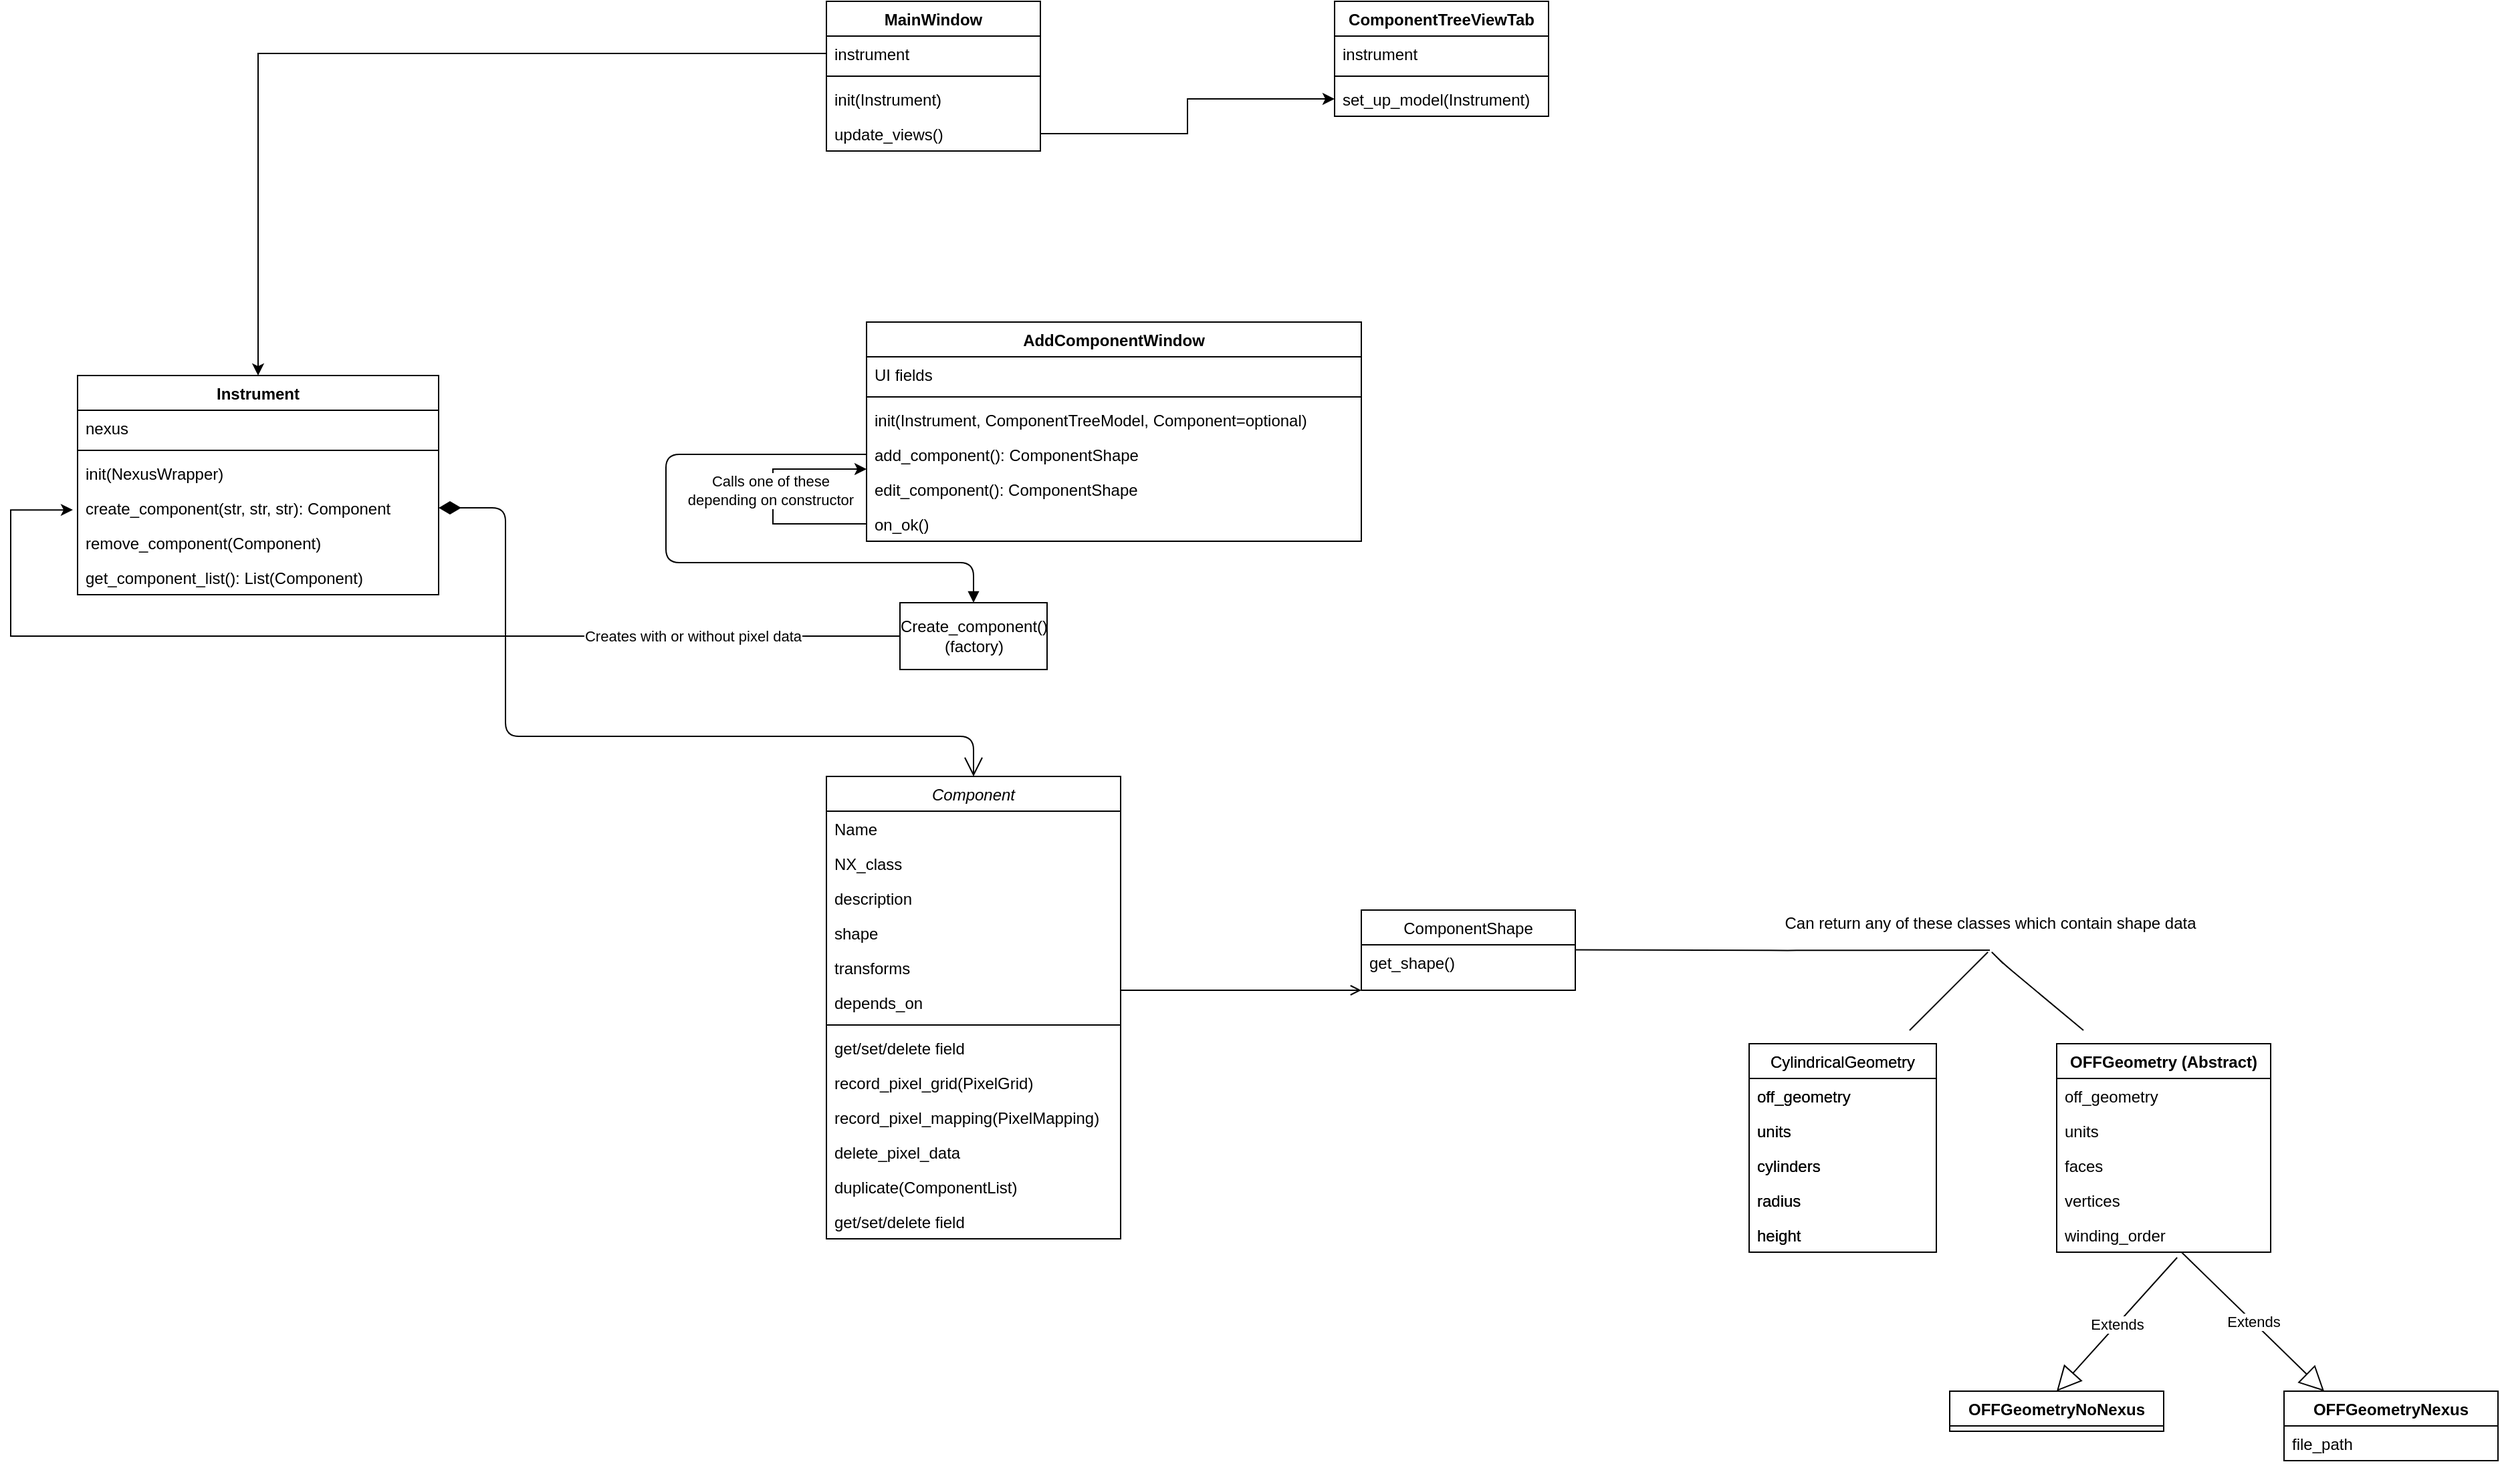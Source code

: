 <mxfile version="12.9.13" type="github">
  <diagram id="C5RBs43oDa-KdzZeNtuy" name="Page-1">
    <mxGraphModel dx="2298" dy="1978" grid="1" gridSize="10" guides="1" tooltips="1" connect="1" arrows="1" fold="1" page="1" pageScale="1" pageWidth="827" pageHeight="1169" math="0" shadow="0">
      <root>
        <mxCell id="WIyWlLk6GJQsqaUBKTNV-0" />
        <mxCell id="WIyWlLk6GJQsqaUBKTNV-1" parent="WIyWlLk6GJQsqaUBKTNV-0" />
        <mxCell id="zkfFHV4jXpPFQw0GAbJ--26" value="" style="endArrow=open;shadow=0;strokeWidth=1;strokeColor=#000000;rounded=0;endFill=1;edgeStyle=elbowEdgeStyle;elbow=vertical;" parent="WIyWlLk6GJQsqaUBKTNV-1" source="zkfFHV4jXpPFQw0GAbJ--0" target="zkfFHV4jXpPFQw0GAbJ--17" edge="1">
          <mxGeometry x="0.5" y="41" relative="1" as="geometry">
            <mxPoint x="380" y="192" as="sourcePoint" />
            <mxPoint x="540" y="192" as="targetPoint" />
            <mxPoint x="-40" y="32" as="offset" />
            <Array as="points">
              <mxPoint x="400" y="240" />
            </Array>
          </mxGeometry>
        </mxCell>
        <mxCell id="DUrNOkOLL8GZBjthzsFv-48" style="edgeStyle=orthogonalEdgeStyle;rounded=0;orthogonalLoop=1;jettySize=auto;html=1;entryX=-0.013;entryY=0.56;entryDx=0;entryDy=0;entryPerimeter=0;" edge="1" parent="WIyWlLk6GJQsqaUBKTNV-1" source="N5AuJJnAV4p9VSYSqfe--3" target="DUrNOkOLL8GZBjthzsFv-47">
          <mxGeometry relative="1" as="geometry">
            <mxPoint x="-410" y="-70" as="targetPoint" />
            <Array as="points">
              <mxPoint x="-420" y="25" />
              <mxPoint x="-420" y="-69" />
            </Array>
          </mxGeometry>
        </mxCell>
        <mxCell id="DUrNOkOLL8GZBjthzsFv-49" value="Creates with or without pixel data" style="edgeLabel;html=1;align=center;verticalAlign=middle;resizable=0;points=[];" vertex="1" connectable="0" parent="DUrNOkOLL8GZBjthzsFv-48">
          <mxGeometry x="-0.642" y="3" relative="1" as="geometry">
            <mxPoint x="-11" y="-3.03" as="offset" />
          </mxGeometry>
        </mxCell>
        <mxCell id="N5AuJJnAV4p9VSYSqfe--3" value="&lt;div&gt;Create_component()&lt;/div&gt;&lt;div&gt;(factory)&lt;br&gt;&lt;/div&gt;" style="html=1;" parent="WIyWlLk6GJQsqaUBKTNV-1" vertex="1">
          <mxGeometry x="245" width="110" height="50" as="geometry" />
        </mxCell>
        <mxCell id="N5AuJJnAV4p9VSYSqfe--9" value="" style="endArrow=open;html=1;endSize=12;startArrow=diamondThin;startSize=14;startFill=1;edgeStyle=orthogonalEdgeStyle;align=left;verticalAlign=bottom;" parent="WIyWlLk6GJQsqaUBKTNV-1" source="DUrNOkOLL8GZBjthzsFv-47" target="zkfFHV4jXpPFQw0GAbJ--0" edge="1">
          <mxGeometry x="-1" y="3" relative="1" as="geometry">
            <mxPoint x="-50" y="70" as="sourcePoint" />
            <mxPoint x="490" y="510" as="targetPoint" />
            <Array as="points">
              <mxPoint x="-50" y="-71" />
              <mxPoint x="-50" y="100" />
              <mxPoint x="300" y="100" />
            </Array>
          </mxGeometry>
        </mxCell>
        <mxCell id="N5AuJJnAV4p9VSYSqfe--11" value="AddComponentWindow" style="swimlane;fontStyle=1;align=center;verticalAlign=top;childLayout=stackLayout;horizontal=1;startSize=26;horizontalStack=0;resizeParent=1;resizeParentMax=0;resizeLast=0;collapsible=1;marginBottom=0;" parent="WIyWlLk6GJQsqaUBKTNV-1" vertex="1">
          <mxGeometry x="220" y="-210" width="370" height="164" as="geometry" />
        </mxCell>
        <mxCell id="N5AuJJnAV4p9VSYSqfe--12" value="UI fields" style="text;strokeColor=none;fillColor=none;align=left;verticalAlign=top;spacingLeft=4;spacingRight=4;overflow=hidden;rotatable=0;points=[[0,0.5],[1,0.5]];portConstraint=eastwest;" parent="N5AuJJnAV4p9VSYSqfe--11" vertex="1">
          <mxGeometry y="26" width="370" height="26" as="geometry" />
        </mxCell>
        <mxCell id="N5AuJJnAV4p9VSYSqfe--13" value="" style="line;strokeWidth=1;fillColor=none;align=left;verticalAlign=middle;spacingTop=-1;spacingLeft=3;spacingRight=3;rotatable=0;labelPosition=right;points=[];portConstraint=eastwest;" parent="N5AuJJnAV4p9VSYSqfe--11" vertex="1">
          <mxGeometry y="52" width="370" height="8" as="geometry" />
        </mxCell>
        <mxCell id="N5AuJJnAV4p9VSYSqfe--16" value="init(Instrument, ComponentTreeModel, Component=optional)" style="text;strokeColor=none;fillColor=none;align=left;verticalAlign=top;spacingLeft=4;spacingRight=4;overflow=hidden;rotatable=0;points=[[0,0.5],[1,0.5]];portConstraint=eastwest;" parent="N5AuJJnAV4p9VSYSqfe--11" vertex="1">
          <mxGeometry y="60" width="370" height="26" as="geometry" />
        </mxCell>
        <mxCell id="N5AuJJnAV4p9VSYSqfe--14" value="add_component(): ComponentShape" style="text;strokeColor=none;fillColor=none;align=left;verticalAlign=top;spacingLeft=4;spacingRight=4;overflow=hidden;rotatable=0;points=[[0,0.5],[1,0.5]];portConstraint=eastwest;" parent="N5AuJJnAV4p9VSYSqfe--11" vertex="1">
          <mxGeometry y="86" width="370" height="26" as="geometry" />
        </mxCell>
        <mxCell id="N5AuJJnAV4p9VSYSqfe--15" value="edit_component(): ComponentShape" style="text;strokeColor=none;fillColor=none;align=left;verticalAlign=top;spacingLeft=4;spacingRight=4;overflow=hidden;rotatable=0;points=[[0,0.5],[1,0.5]];portConstraint=eastwest;" parent="N5AuJJnAV4p9VSYSqfe--11" vertex="1">
          <mxGeometry y="112" width="370" height="26" as="geometry" />
        </mxCell>
        <mxCell id="N5AuJJnAV4p9VSYSqfe--17" value="on_ok()" style="text;strokeColor=none;fillColor=none;align=left;verticalAlign=top;spacingLeft=4;spacingRight=4;overflow=hidden;rotatable=0;points=[[0,0.5],[1,0.5]];portConstraint=eastwest;" parent="N5AuJJnAV4p9VSYSqfe--11" vertex="1">
          <mxGeometry y="138" width="370" height="26" as="geometry" />
        </mxCell>
        <mxCell id="N5AuJJnAV4p9VSYSqfe--23" style="edgeStyle=orthogonalEdgeStyle;rounded=0;orthogonalLoop=1;jettySize=auto;html=1;exitX=0;exitY=0.5;exitDx=0;exitDy=0;entryX=0;entryY=0.923;entryDx=0;entryDy=0;entryPerimeter=0;" parent="N5AuJJnAV4p9VSYSqfe--11" source="N5AuJJnAV4p9VSYSqfe--17" target="N5AuJJnAV4p9VSYSqfe--14" edge="1">
          <mxGeometry relative="1" as="geometry">
            <mxPoint x="-10" y="110" as="targetPoint" />
            <Array as="points">
              <mxPoint y="151" />
              <mxPoint x="-70" y="151" />
              <mxPoint x="-70" y="110" />
            </Array>
          </mxGeometry>
        </mxCell>
        <mxCell id="N5AuJJnAV4p9VSYSqfe--25" value="&lt;div&gt;Calls one of these&lt;/div&gt;&lt;div&gt; depending on constructor&lt;/div&gt;" style="edgeLabel;html=1;align=center;verticalAlign=middle;resizable=0;points=[];" parent="N5AuJJnAV4p9VSYSqfe--23" vertex="1" connectable="0">
          <mxGeometry x="0.052" y="2" relative="1" as="geometry">
            <mxPoint as="offset" />
          </mxGeometry>
        </mxCell>
        <mxCell id="N5AuJJnAV4p9VSYSqfe--22" value="" style="html=1;verticalAlign=bottom;endArrow=block;exitX=0;exitY=0.5;exitDx=0;exitDy=0;entryX=0.5;entryY=0;entryDx=0;entryDy=0;" parent="WIyWlLk6GJQsqaUBKTNV-1" source="N5AuJJnAV4p9VSYSqfe--14" target="N5AuJJnAV4p9VSYSqfe--3" edge="1">
          <mxGeometry x="-0.144" y="-92" width="80" relative="1" as="geometry">
            <mxPoint x="70" y="-128.2" as="sourcePoint" />
            <mxPoint x="-40" y="-120" as="targetPoint" />
            <Array as="points">
              <mxPoint x="70" y="-111" />
              <mxPoint x="70" y="-30" />
              <mxPoint x="300" y="-30" />
            </Array>
            <mxPoint as="offset" />
          </mxGeometry>
        </mxCell>
        <mxCell id="zkfFHV4jXpPFQw0GAbJ--17" value="ComponentShape" style="swimlane;fontStyle=0;align=center;verticalAlign=top;childLayout=stackLayout;horizontal=1;startSize=26;horizontalStack=0;resizeParent=1;resizeLast=0;collapsible=1;marginBottom=0;rounded=0;shadow=0;strokeWidth=1;" parent="WIyWlLk6GJQsqaUBKTNV-1" vertex="1">
          <mxGeometry x="590" y="230" width="160" height="60" as="geometry">
            <mxRectangle x="550" y="140" width="160" height="26" as="alternateBounds" />
          </mxGeometry>
        </mxCell>
        <mxCell id="zkfFHV4jXpPFQw0GAbJ--24" value="get_shape()" style="text;align=left;verticalAlign=top;spacingLeft=4;spacingRight=4;overflow=hidden;rotatable=0;points=[[0,0.5],[1,0.5]];portConstraint=eastwest;" parent="zkfFHV4jXpPFQw0GAbJ--17" vertex="1">
          <mxGeometry y="26" width="160" height="26" as="geometry" />
        </mxCell>
        <mxCell id="DUrNOkOLL8GZBjthzsFv-0" value="" style="endArrow=none;html=1;edgeStyle=orthogonalEdgeStyle;" edge="1" parent="WIyWlLk6GJQsqaUBKTNV-1">
          <mxGeometry relative="1" as="geometry">
            <mxPoint x="750" y="259.71" as="sourcePoint" />
            <mxPoint x="1060" y="260" as="targetPoint" />
            <Array as="points" />
          </mxGeometry>
        </mxCell>
        <mxCell id="zkfFHV4jXpPFQw0GAbJ--0" value="Component" style="swimlane;fontStyle=2;align=center;verticalAlign=top;childLayout=stackLayout;horizontal=1;startSize=26;horizontalStack=0;resizeParent=1;resizeLast=0;collapsible=1;marginBottom=0;rounded=0;shadow=0;strokeWidth=1;" parent="WIyWlLk6GJQsqaUBKTNV-1" vertex="1">
          <mxGeometry x="190" y="130" width="220" height="346" as="geometry">
            <mxRectangle x="230" y="140" width="160" height="26" as="alternateBounds" />
          </mxGeometry>
        </mxCell>
        <mxCell id="zkfFHV4jXpPFQw0GAbJ--1" value="Name" style="text;align=left;verticalAlign=top;spacingLeft=4;spacingRight=4;overflow=hidden;rotatable=0;points=[[0,0.5],[1,0.5]];portConstraint=eastwest;" parent="zkfFHV4jXpPFQw0GAbJ--0" vertex="1">
          <mxGeometry y="26" width="220" height="26" as="geometry" />
        </mxCell>
        <mxCell id="zkfFHV4jXpPFQw0GAbJ--2" value="NX_class" style="text;align=left;verticalAlign=top;spacingLeft=4;spacingRight=4;overflow=hidden;rotatable=0;points=[[0,0.5],[1,0.5]];portConstraint=eastwest;rounded=0;shadow=0;html=0;" parent="zkfFHV4jXpPFQw0GAbJ--0" vertex="1">
          <mxGeometry y="52" width="220" height="26" as="geometry" />
        </mxCell>
        <mxCell id="zkfFHV4jXpPFQw0GAbJ--3" value="description" style="text;align=left;verticalAlign=top;spacingLeft=4;spacingRight=4;overflow=hidden;rotatable=0;points=[[0,0.5],[1,0.5]];portConstraint=eastwest;rounded=0;shadow=0;html=0;" parent="zkfFHV4jXpPFQw0GAbJ--0" vertex="1">
          <mxGeometry y="78" width="220" height="26" as="geometry" />
        </mxCell>
        <mxCell id="N5AuJJnAV4p9VSYSqfe--0" value="shape" style="text;align=left;verticalAlign=top;spacingLeft=4;spacingRight=4;overflow=hidden;rotatable=0;points=[[0,0.5],[1,0.5]];portConstraint=eastwest;rounded=0;shadow=0;html=0;" parent="zkfFHV4jXpPFQw0GAbJ--0" vertex="1">
          <mxGeometry y="104" width="220" height="26" as="geometry" />
        </mxCell>
        <mxCell id="N5AuJJnAV4p9VSYSqfe--1" value="transforms" style="text;align=left;verticalAlign=top;spacingLeft=4;spacingRight=4;overflow=hidden;rotatable=0;points=[[0,0.5],[1,0.5]];portConstraint=eastwest;rounded=0;shadow=0;html=0;" parent="zkfFHV4jXpPFQw0GAbJ--0" vertex="1">
          <mxGeometry y="130" width="220" height="26" as="geometry" />
        </mxCell>
        <mxCell id="N5AuJJnAV4p9VSYSqfe--2" value="depends_on" style="text;align=left;verticalAlign=top;spacingLeft=4;spacingRight=4;overflow=hidden;rotatable=0;points=[[0,0.5],[1,0.5]];portConstraint=eastwest;rounded=0;shadow=0;html=0;" parent="zkfFHV4jXpPFQw0GAbJ--0" vertex="1">
          <mxGeometry y="156" width="220" height="26" as="geometry" />
        </mxCell>
        <mxCell id="zkfFHV4jXpPFQw0GAbJ--4" value="" style="line;html=1;strokeWidth=1;align=left;verticalAlign=middle;spacingTop=-1;spacingLeft=3;spacingRight=3;rotatable=0;labelPosition=right;points=[];portConstraint=eastwest;" parent="zkfFHV4jXpPFQw0GAbJ--0" vertex="1">
          <mxGeometry y="182" width="220" height="8" as="geometry" />
        </mxCell>
        <mxCell id="zkfFHV4jXpPFQw0GAbJ--5" value="get/set/delete field" style="text;align=left;verticalAlign=top;spacingLeft=4;spacingRight=4;overflow=hidden;rotatable=0;points=[[0,0.5],[1,0.5]];portConstraint=eastwest;" parent="zkfFHV4jXpPFQw0GAbJ--0" vertex="1">
          <mxGeometry y="190" width="220" height="26" as="geometry" />
        </mxCell>
        <mxCell id="N5AuJJnAV4p9VSYSqfe--4" value="record_pixel_grid(PixelGrid)" style="text;align=left;verticalAlign=top;spacingLeft=4;spacingRight=4;overflow=hidden;rotatable=0;points=[[0,0.5],[1,0.5]];portConstraint=eastwest;" parent="zkfFHV4jXpPFQw0GAbJ--0" vertex="1">
          <mxGeometry y="216" width="220" height="26" as="geometry" />
        </mxCell>
        <mxCell id="N5AuJJnAV4p9VSYSqfe--5" value="record_pixel_mapping(PixelMapping)" style="text;align=left;verticalAlign=top;spacingLeft=4;spacingRight=4;overflow=hidden;rotatable=0;points=[[0,0.5],[1,0.5]];portConstraint=eastwest;" parent="zkfFHV4jXpPFQw0GAbJ--0" vertex="1">
          <mxGeometry y="242" width="220" height="26" as="geometry" />
        </mxCell>
        <mxCell id="N5AuJJnAV4p9VSYSqfe--6" value="delete_pixel_data" style="text;align=left;verticalAlign=top;spacingLeft=4;spacingRight=4;overflow=hidden;rotatable=0;points=[[0,0.5],[1,0.5]];portConstraint=eastwest;" parent="zkfFHV4jXpPFQw0GAbJ--0" vertex="1">
          <mxGeometry y="268" width="220" height="26" as="geometry" />
        </mxCell>
        <mxCell id="N5AuJJnAV4p9VSYSqfe--7" value="duplicate(ComponentList)" style="text;align=left;verticalAlign=top;spacingLeft=4;spacingRight=4;overflow=hidden;rotatable=0;points=[[0,0.5],[1,0.5]];portConstraint=eastwest;" parent="zkfFHV4jXpPFQw0GAbJ--0" vertex="1">
          <mxGeometry y="294" width="220" height="26" as="geometry" />
        </mxCell>
        <mxCell id="N5AuJJnAV4p9VSYSqfe--8" value="get/set/delete field" style="text;align=left;verticalAlign=top;spacingLeft=4;spacingRight=4;overflow=hidden;rotatable=0;points=[[0,0.5],[1,0.5]];portConstraint=eastwest;" parent="zkfFHV4jXpPFQw0GAbJ--0" vertex="1">
          <mxGeometry y="320" width="220" height="26" as="geometry" />
        </mxCell>
        <mxCell id="DUrNOkOLL8GZBjthzsFv-23" value="Extends" style="endArrow=block;endSize=16;endFill=0;html=1;" edge="1" parent="WIyWlLk6GJQsqaUBKTNV-1" source="DUrNOkOLL8GZBjthzsFv-22">
          <mxGeometry width="160" relative="1" as="geometry">
            <mxPoint x="1150" y="590" as="sourcePoint" />
            <mxPoint x="1310" y="590" as="targetPoint" />
          </mxGeometry>
        </mxCell>
        <mxCell id="DUrNOkOLL8GZBjthzsFv-24" value="Extends" style="endArrow=block;endSize=16;endFill=0;html=1;exitX=0.563;exitY=1.154;exitDx=0;exitDy=0;exitPerimeter=0;" edge="1" parent="WIyWlLk6GJQsqaUBKTNV-1" source="DUrNOkOLL8GZBjthzsFv-22">
          <mxGeometry width="160" relative="1" as="geometry">
            <mxPoint x="1080.003" y="521" as="sourcePoint" />
            <mxPoint x="1110" y="590" as="targetPoint" />
          </mxGeometry>
        </mxCell>
        <mxCell id="DUrNOkOLL8GZBjthzsFv-3" value="CylindricalGeometry" style="swimlane;fontStyle=0;childLayout=stackLayout;horizontal=1;startSize=26;fillColor=none;horizontalStack=0;resizeParent=1;resizeParentMax=0;resizeLast=0;collapsible=1;marginBottom=0;" vertex="1" parent="WIyWlLk6GJQsqaUBKTNV-1">
          <mxGeometry x="880" y="330" width="140" height="156" as="geometry" />
        </mxCell>
        <mxCell id="DUrNOkOLL8GZBjthzsFv-4" value="off_geometry" style="text;strokeColor=none;fillColor=none;align=left;verticalAlign=top;spacingLeft=4;spacingRight=4;overflow=hidden;rotatable=0;points=[[0,0.5],[1,0.5]];portConstraint=eastwest;" vertex="1" parent="DUrNOkOLL8GZBjthzsFv-3">
          <mxGeometry y="26" width="140" height="26" as="geometry" />
        </mxCell>
        <mxCell id="DUrNOkOLL8GZBjthzsFv-5" value="units" style="text;strokeColor=none;fillColor=none;align=left;verticalAlign=top;spacingLeft=4;spacingRight=4;overflow=hidden;rotatable=0;points=[[0,0.5],[1,0.5]];portConstraint=eastwest;" vertex="1" parent="DUrNOkOLL8GZBjthzsFv-3">
          <mxGeometry y="52" width="140" height="26" as="geometry" />
        </mxCell>
        <mxCell id="DUrNOkOLL8GZBjthzsFv-6" value="cylinders" style="text;strokeColor=none;fillColor=none;align=left;verticalAlign=top;spacingLeft=4;spacingRight=4;overflow=hidden;rotatable=0;points=[[0,0.5],[1,0.5]];portConstraint=eastwest;" vertex="1" parent="DUrNOkOLL8GZBjthzsFv-3">
          <mxGeometry y="78" width="140" height="26" as="geometry" />
        </mxCell>
        <mxCell id="DUrNOkOLL8GZBjthzsFv-7" value="radius" style="text;strokeColor=none;fillColor=none;align=left;verticalAlign=top;spacingLeft=4;spacingRight=4;overflow=hidden;rotatable=0;points=[[0,0.5],[1,0.5]];portConstraint=eastwest;" vertex="1" parent="DUrNOkOLL8GZBjthzsFv-3">
          <mxGeometry y="104" width="140" height="26" as="geometry" />
        </mxCell>
        <mxCell id="DUrNOkOLL8GZBjthzsFv-8" value="height" style="text;strokeColor=none;fillColor=none;align=left;verticalAlign=top;spacingLeft=4;spacingRight=4;overflow=hidden;rotatable=0;points=[[0,0.5],[1,0.5]];portConstraint=eastwest;" vertex="1" parent="DUrNOkOLL8GZBjthzsFv-3">
          <mxGeometry y="130" width="140" height="26" as="geometry" />
        </mxCell>
        <mxCell id="DUrNOkOLL8GZBjthzsFv-9" value="CylindricalGeometry" style="swimlane;fontStyle=0;childLayout=stackLayout;horizontal=1;startSize=26;fillColor=none;horizontalStack=0;resizeParent=1;resizeParentMax=0;resizeLast=0;collapsible=1;marginBottom=0;" vertex="1" parent="WIyWlLk6GJQsqaUBKTNV-1">
          <mxGeometry x="880" y="330" width="140" height="156" as="geometry" />
        </mxCell>
        <mxCell id="DUrNOkOLL8GZBjthzsFv-10" value="off_geometry" style="text;strokeColor=none;fillColor=none;align=left;verticalAlign=top;spacingLeft=4;spacingRight=4;overflow=hidden;rotatable=0;points=[[0,0.5],[1,0.5]];portConstraint=eastwest;" vertex="1" parent="DUrNOkOLL8GZBjthzsFv-9">
          <mxGeometry y="26" width="140" height="26" as="geometry" />
        </mxCell>
        <mxCell id="DUrNOkOLL8GZBjthzsFv-11" value="units" style="text;strokeColor=none;fillColor=none;align=left;verticalAlign=top;spacingLeft=4;spacingRight=4;overflow=hidden;rotatable=0;points=[[0,0.5],[1,0.5]];portConstraint=eastwest;" vertex="1" parent="DUrNOkOLL8GZBjthzsFv-9">
          <mxGeometry y="52" width="140" height="26" as="geometry" />
        </mxCell>
        <mxCell id="DUrNOkOLL8GZBjthzsFv-12" value="cylinders" style="text;strokeColor=none;fillColor=none;align=left;verticalAlign=top;spacingLeft=4;spacingRight=4;overflow=hidden;rotatable=0;points=[[0,0.5],[1,0.5]];portConstraint=eastwest;" vertex="1" parent="DUrNOkOLL8GZBjthzsFv-9">
          <mxGeometry y="78" width="140" height="26" as="geometry" />
        </mxCell>
        <mxCell id="DUrNOkOLL8GZBjthzsFv-13" value="radius" style="text;strokeColor=none;fillColor=none;align=left;verticalAlign=top;spacingLeft=4;spacingRight=4;overflow=hidden;rotatable=0;points=[[0,0.5],[1,0.5]];portConstraint=eastwest;" vertex="1" parent="DUrNOkOLL8GZBjthzsFv-9">
          <mxGeometry y="104" width="140" height="26" as="geometry" />
        </mxCell>
        <mxCell id="DUrNOkOLL8GZBjthzsFv-14" value="height" style="text;strokeColor=none;fillColor=none;align=left;verticalAlign=top;spacingLeft=4;spacingRight=4;overflow=hidden;rotatable=0;points=[[0,0.5],[1,0.5]];portConstraint=eastwest;" vertex="1" parent="DUrNOkOLL8GZBjthzsFv-9">
          <mxGeometry y="130" width="140" height="26" as="geometry" />
        </mxCell>
        <mxCell id="DUrNOkOLL8GZBjthzsFv-15" value="OFFGeometry (Abstract)" style="swimlane;fontStyle=1;align=center;verticalAlign=top;childLayout=stackLayout;horizontal=1;startSize=26;horizontalStack=0;resizeParent=1;resizeParentMax=0;resizeLast=0;collapsible=1;marginBottom=0;" vertex="1" parent="WIyWlLk6GJQsqaUBKTNV-1">
          <mxGeometry x="1110" y="330" width="160" height="156" as="geometry" />
        </mxCell>
        <mxCell id="DUrNOkOLL8GZBjthzsFv-18" value="off_geometry" style="text;strokeColor=none;fillColor=none;align=left;verticalAlign=top;spacingLeft=4;spacingRight=4;overflow=hidden;rotatable=0;points=[[0,0.5],[1,0.5]];portConstraint=eastwest;" vertex="1" parent="DUrNOkOLL8GZBjthzsFv-15">
          <mxGeometry y="26" width="160" height="26" as="geometry" />
        </mxCell>
        <mxCell id="DUrNOkOLL8GZBjthzsFv-19" value="units" style="text;strokeColor=none;fillColor=none;align=left;verticalAlign=top;spacingLeft=4;spacingRight=4;overflow=hidden;rotatable=0;points=[[0,0.5],[1,0.5]];portConstraint=eastwest;" vertex="1" parent="DUrNOkOLL8GZBjthzsFv-15">
          <mxGeometry y="52" width="160" height="26" as="geometry" />
        </mxCell>
        <mxCell id="DUrNOkOLL8GZBjthzsFv-20" value="faces" style="text;strokeColor=none;fillColor=none;align=left;verticalAlign=top;spacingLeft=4;spacingRight=4;overflow=hidden;rotatable=0;points=[[0,0.5],[1,0.5]];portConstraint=eastwest;" vertex="1" parent="DUrNOkOLL8GZBjthzsFv-15">
          <mxGeometry y="78" width="160" height="26" as="geometry" />
        </mxCell>
        <mxCell id="DUrNOkOLL8GZBjthzsFv-21" value="vertices" style="text;strokeColor=none;fillColor=none;align=left;verticalAlign=top;spacingLeft=4;spacingRight=4;overflow=hidden;rotatable=0;points=[[0,0.5],[1,0.5]];portConstraint=eastwest;" vertex="1" parent="DUrNOkOLL8GZBjthzsFv-15">
          <mxGeometry y="104" width="160" height="26" as="geometry" />
        </mxCell>
        <mxCell id="DUrNOkOLL8GZBjthzsFv-22" value="winding_order" style="text;strokeColor=none;fillColor=none;align=left;verticalAlign=top;spacingLeft=4;spacingRight=4;overflow=hidden;rotatable=0;points=[[0,0.5],[1,0.5]];portConstraint=eastwest;" vertex="1" parent="DUrNOkOLL8GZBjthzsFv-15">
          <mxGeometry y="130" width="160" height="26" as="geometry" />
        </mxCell>
        <mxCell id="DUrNOkOLL8GZBjthzsFv-25" value="OFFGeometryNoNexus" style="swimlane;fontStyle=1;align=center;verticalAlign=top;childLayout=stackLayout;horizontal=1;startSize=26;horizontalStack=0;resizeParent=1;resizeParentMax=0;resizeLast=0;collapsible=1;marginBottom=0;" vertex="1" parent="WIyWlLk6GJQsqaUBKTNV-1">
          <mxGeometry x="1030" y="590" width="160" height="30" as="geometry" />
        </mxCell>
        <mxCell id="DUrNOkOLL8GZBjthzsFv-33" value="OFFGeometryNexus" style="swimlane;fontStyle=1;align=center;verticalAlign=top;childLayout=stackLayout;horizontal=1;startSize=26;horizontalStack=0;resizeParent=1;resizeParentMax=0;resizeLast=0;collapsible=1;marginBottom=0;" vertex="1" parent="WIyWlLk6GJQsqaUBKTNV-1">
          <mxGeometry x="1280" y="590" width="160" height="52" as="geometry" />
        </mxCell>
        <mxCell id="DUrNOkOLL8GZBjthzsFv-34" value="file_path" style="text;strokeColor=none;fillColor=none;align=left;verticalAlign=top;spacingLeft=4;spacingRight=4;overflow=hidden;rotatable=0;points=[[0,0.5],[1,0.5]];portConstraint=eastwest;" vertex="1" parent="DUrNOkOLL8GZBjthzsFv-33">
          <mxGeometry y="26" width="160" height="26" as="geometry" />
        </mxCell>
        <mxCell id="DUrNOkOLL8GZBjthzsFv-39" value="" style="endArrow=none;html=1;" edge="1" parent="WIyWlLk6GJQsqaUBKTNV-1">
          <mxGeometry width="50" height="50" relative="1" as="geometry">
            <mxPoint x="1000" y="320" as="sourcePoint" />
            <mxPoint x="1050" y="270" as="targetPoint" />
            <Array as="points">
              <mxPoint x="1050" y="270" />
              <mxPoint x="1060" y="260" />
            </Array>
          </mxGeometry>
        </mxCell>
        <mxCell id="DUrNOkOLL8GZBjthzsFv-40" value="" style="endArrow=none;html=1;" edge="1" parent="WIyWlLk6GJQsqaUBKTNV-1">
          <mxGeometry width="50" height="50" relative="1" as="geometry">
            <mxPoint x="1130" y="320" as="sourcePoint" />
            <mxPoint x="1070" y="270" as="targetPoint" />
            <Array as="points">
              <mxPoint x="1070" y="270" />
              <mxPoint x="1060" y="260" />
            </Array>
          </mxGeometry>
        </mxCell>
        <mxCell id="DUrNOkOLL8GZBjthzsFv-41" value="Can return any of these classes which contain shape data" style="text;html=1;align=center;verticalAlign=middle;resizable=0;points=[];autosize=1;" vertex="1" parent="WIyWlLk6GJQsqaUBKTNV-1">
          <mxGeometry x="900" y="230" width="320" height="20" as="geometry" />
        </mxCell>
        <mxCell id="DUrNOkOLL8GZBjthzsFv-42" value="ComponentTreeViewTab" style="swimlane;fontStyle=1;align=center;verticalAlign=top;childLayout=stackLayout;horizontal=1;startSize=26;horizontalStack=0;resizeParent=1;resizeParentMax=0;resizeLast=0;collapsible=1;marginBottom=0;" vertex="1" parent="WIyWlLk6GJQsqaUBKTNV-1">
          <mxGeometry x="570" y="-450" width="160" height="86" as="geometry" />
        </mxCell>
        <mxCell id="DUrNOkOLL8GZBjthzsFv-43" value="instrument" style="text;strokeColor=none;fillColor=none;align=left;verticalAlign=top;spacingLeft=4;spacingRight=4;overflow=hidden;rotatable=0;points=[[0,0.5],[1,0.5]];portConstraint=eastwest;" vertex="1" parent="DUrNOkOLL8GZBjthzsFv-42">
          <mxGeometry y="26" width="160" height="26" as="geometry" />
        </mxCell>
        <mxCell id="DUrNOkOLL8GZBjthzsFv-44" value="" style="line;strokeWidth=1;fillColor=none;align=left;verticalAlign=middle;spacingTop=-1;spacingLeft=3;spacingRight=3;rotatable=0;labelPosition=right;points=[];portConstraint=eastwest;" vertex="1" parent="DUrNOkOLL8GZBjthzsFv-42">
          <mxGeometry y="52" width="160" height="8" as="geometry" />
        </mxCell>
        <mxCell id="DUrNOkOLL8GZBjthzsFv-45" value="set_up_model(Instrument)" style="text;strokeColor=none;fillColor=none;align=left;verticalAlign=top;spacingLeft=4;spacingRight=4;overflow=hidden;rotatable=0;points=[[0,0.5],[1,0.5]];portConstraint=eastwest;" vertex="1" parent="DUrNOkOLL8GZBjthzsFv-42">
          <mxGeometry y="60" width="160" height="26" as="geometry" />
        </mxCell>
        <mxCell id="N5AuJJnAV4p9VSYSqfe--26" value="MainWindow" style="swimlane;fontStyle=1;align=center;verticalAlign=top;childLayout=stackLayout;horizontal=1;startSize=26;horizontalStack=0;resizeParent=1;resizeParentMax=0;resizeLast=0;collapsible=1;marginBottom=0;" parent="WIyWlLk6GJQsqaUBKTNV-1" vertex="1">
          <mxGeometry x="190" y="-450" width="160" height="112" as="geometry" />
        </mxCell>
        <mxCell id="N5AuJJnAV4p9VSYSqfe--27" value="instrument" style="text;strokeColor=none;fillColor=none;align=left;verticalAlign=top;spacingLeft=4;spacingRight=4;overflow=hidden;rotatable=0;points=[[0,0.5],[1,0.5]];portConstraint=eastwest;" parent="N5AuJJnAV4p9VSYSqfe--26" vertex="1">
          <mxGeometry y="26" width="160" height="26" as="geometry" />
        </mxCell>
        <mxCell id="N5AuJJnAV4p9VSYSqfe--28" value="" style="line;strokeWidth=1;fillColor=none;align=left;verticalAlign=middle;spacingTop=-1;spacingLeft=3;spacingRight=3;rotatable=0;labelPosition=right;points=[];portConstraint=eastwest;" parent="N5AuJJnAV4p9VSYSqfe--26" vertex="1">
          <mxGeometry y="52" width="160" height="8" as="geometry" />
        </mxCell>
        <mxCell id="N5AuJJnAV4p9VSYSqfe--29" value="init(Instrument)" style="text;strokeColor=none;fillColor=none;align=left;verticalAlign=top;spacingLeft=4;spacingRight=4;overflow=hidden;rotatable=0;points=[[0,0.5],[1,0.5]];portConstraint=eastwest;" parent="N5AuJJnAV4p9VSYSqfe--26" vertex="1">
          <mxGeometry y="60" width="160" height="26" as="geometry" />
        </mxCell>
        <mxCell id="DUrNOkOLL8GZBjthzsFv-46" value="update_views()" style="text;strokeColor=none;fillColor=none;align=left;verticalAlign=top;spacingLeft=4;spacingRight=4;overflow=hidden;rotatable=0;points=[[0,0.5],[1,0.5]];portConstraint=eastwest;" vertex="1" parent="N5AuJJnAV4p9VSYSqfe--26">
          <mxGeometry y="86" width="160" height="26" as="geometry" />
        </mxCell>
        <mxCell id="N5AuJJnAV4p9VSYSqfe--18" value="Instrument" style="swimlane;fontStyle=1;align=center;verticalAlign=top;childLayout=stackLayout;horizontal=1;startSize=26;horizontalStack=0;resizeParent=1;resizeParentMax=0;resizeLast=0;collapsible=1;marginBottom=0;" parent="WIyWlLk6GJQsqaUBKTNV-1" vertex="1">
          <mxGeometry x="-370" y="-170" width="270" height="164" as="geometry" />
        </mxCell>
        <mxCell id="N5AuJJnAV4p9VSYSqfe--19" value="nexus" style="text;strokeColor=none;fillColor=none;align=left;verticalAlign=top;spacingLeft=4;spacingRight=4;overflow=hidden;rotatable=0;points=[[0,0.5],[1,0.5]];portConstraint=eastwest;" parent="N5AuJJnAV4p9VSYSqfe--18" vertex="1">
          <mxGeometry y="26" width="270" height="26" as="geometry" />
        </mxCell>
        <mxCell id="N5AuJJnAV4p9VSYSqfe--20" value="" style="line;strokeWidth=1;fillColor=none;align=left;verticalAlign=middle;spacingTop=-1;spacingLeft=3;spacingRight=3;rotatable=0;labelPosition=right;points=[];portConstraint=eastwest;" parent="N5AuJJnAV4p9VSYSqfe--18" vertex="1">
          <mxGeometry y="52" width="270" height="8" as="geometry" />
        </mxCell>
        <mxCell id="N5AuJJnAV4p9VSYSqfe--21" value="init(NexusWrapper)" style="text;strokeColor=none;fillColor=none;align=left;verticalAlign=top;spacingLeft=4;spacingRight=4;overflow=hidden;rotatable=0;points=[[0,0.5],[1,0.5]];portConstraint=eastwest;" parent="N5AuJJnAV4p9VSYSqfe--18" vertex="1">
          <mxGeometry y="60" width="270" height="26" as="geometry" />
        </mxCell>
        <mxCell id="DUrNOkOLL8GZBjthzsFv-47" value="create_component(str, str, str): Component" style="text;strokeColor=none;fillColor=none;align=left;verticalAlign=top;spacingLeft=4;spacingRight=4;overflow=hidden;rotatable=0;points=[[0,0.5],[1,0.5]];portConstraint=eastwest;" vertex="1" parent="N5AuJJnAV4p9VSYSqfe--18">
          <mxGeometry y="86" width="270" height="26" as="geometry" />
        </mxCell>
        <mxCell id="DUrNOkOLL8GZBjthzsFv-50" value="remove_component(Component)" style="text;strokeColor=none;fillColor=none;align=left;verticalAlign=top;spacingLeft=4;spacingRight=4;overflow=hidden;rotatable=0;points=[[0,0.5],[1,0.5]];portConstraint=eastwest;" vertex="1" parent="N5AuJJnAV4p9VSYSqfe--18">
          <mxGeometry y="112" width="270" height="26" as="geometry" />
        </mxCell>
        <mxCell id="DUrNOkOLL8GZBjthzsFv-51" value="get_component_list(): List(Component)" style="text;strokeColor=none;fillColor=none;align=left;verticalAlign=top;spacingLeft=4;spacingRight=4;overflow=hidden;rotatable=0;points=[[0,0.5],[1,0.5]];portConstraint=eastwest;" vertex="1" parent="N5AuJJnAV4p9VSYSqfe--18">
          <mxGeometry y="138" width="270" height="26" as="geometry" />
        </mxCell>
        <mxCell id="DUrNOkOLL8GZBjthzsFv-52" style="edgeStyle=orthogonalEdgeStyle;rounded=0;orthogonalLoop=1;jettySize=auto;html=1;entryX=0.5;entryY=0;entryDx=0;entryDy=0;" edge="1" parent="WIyWlLk6GJQsqaUBKTNV-1" source="N5AuJJnAV4p9VSYSqfe--27" target="N5AuJJnAV4p9VSYSqfe--18">
          <mxGeometry relative="1" as="geometry" />
        </mxCell>
        <mxCell id="DUrNOkOLL8GZBjthzsFv-53" style="edgeStyle=orthogonalEdgeStyle;rounded=0;orthogonalLoop=1;jettySize=auto;html=1;entryX=0;entryY=0.5;entryDx=0;entryDy=0;" edge="1" parent="WIyWlLk6GJQsqaUBKTNV-1" source="DUrNOkOLL8GZBjthzsFv-46" target="DUrNOkOLL8GZBjthzsFv-45">
          <mxGeometry relative="1" as="geometry" />
        </mxCell>
      </root>
    </mxGraphModel>
  </diagram>
</mxfile>
